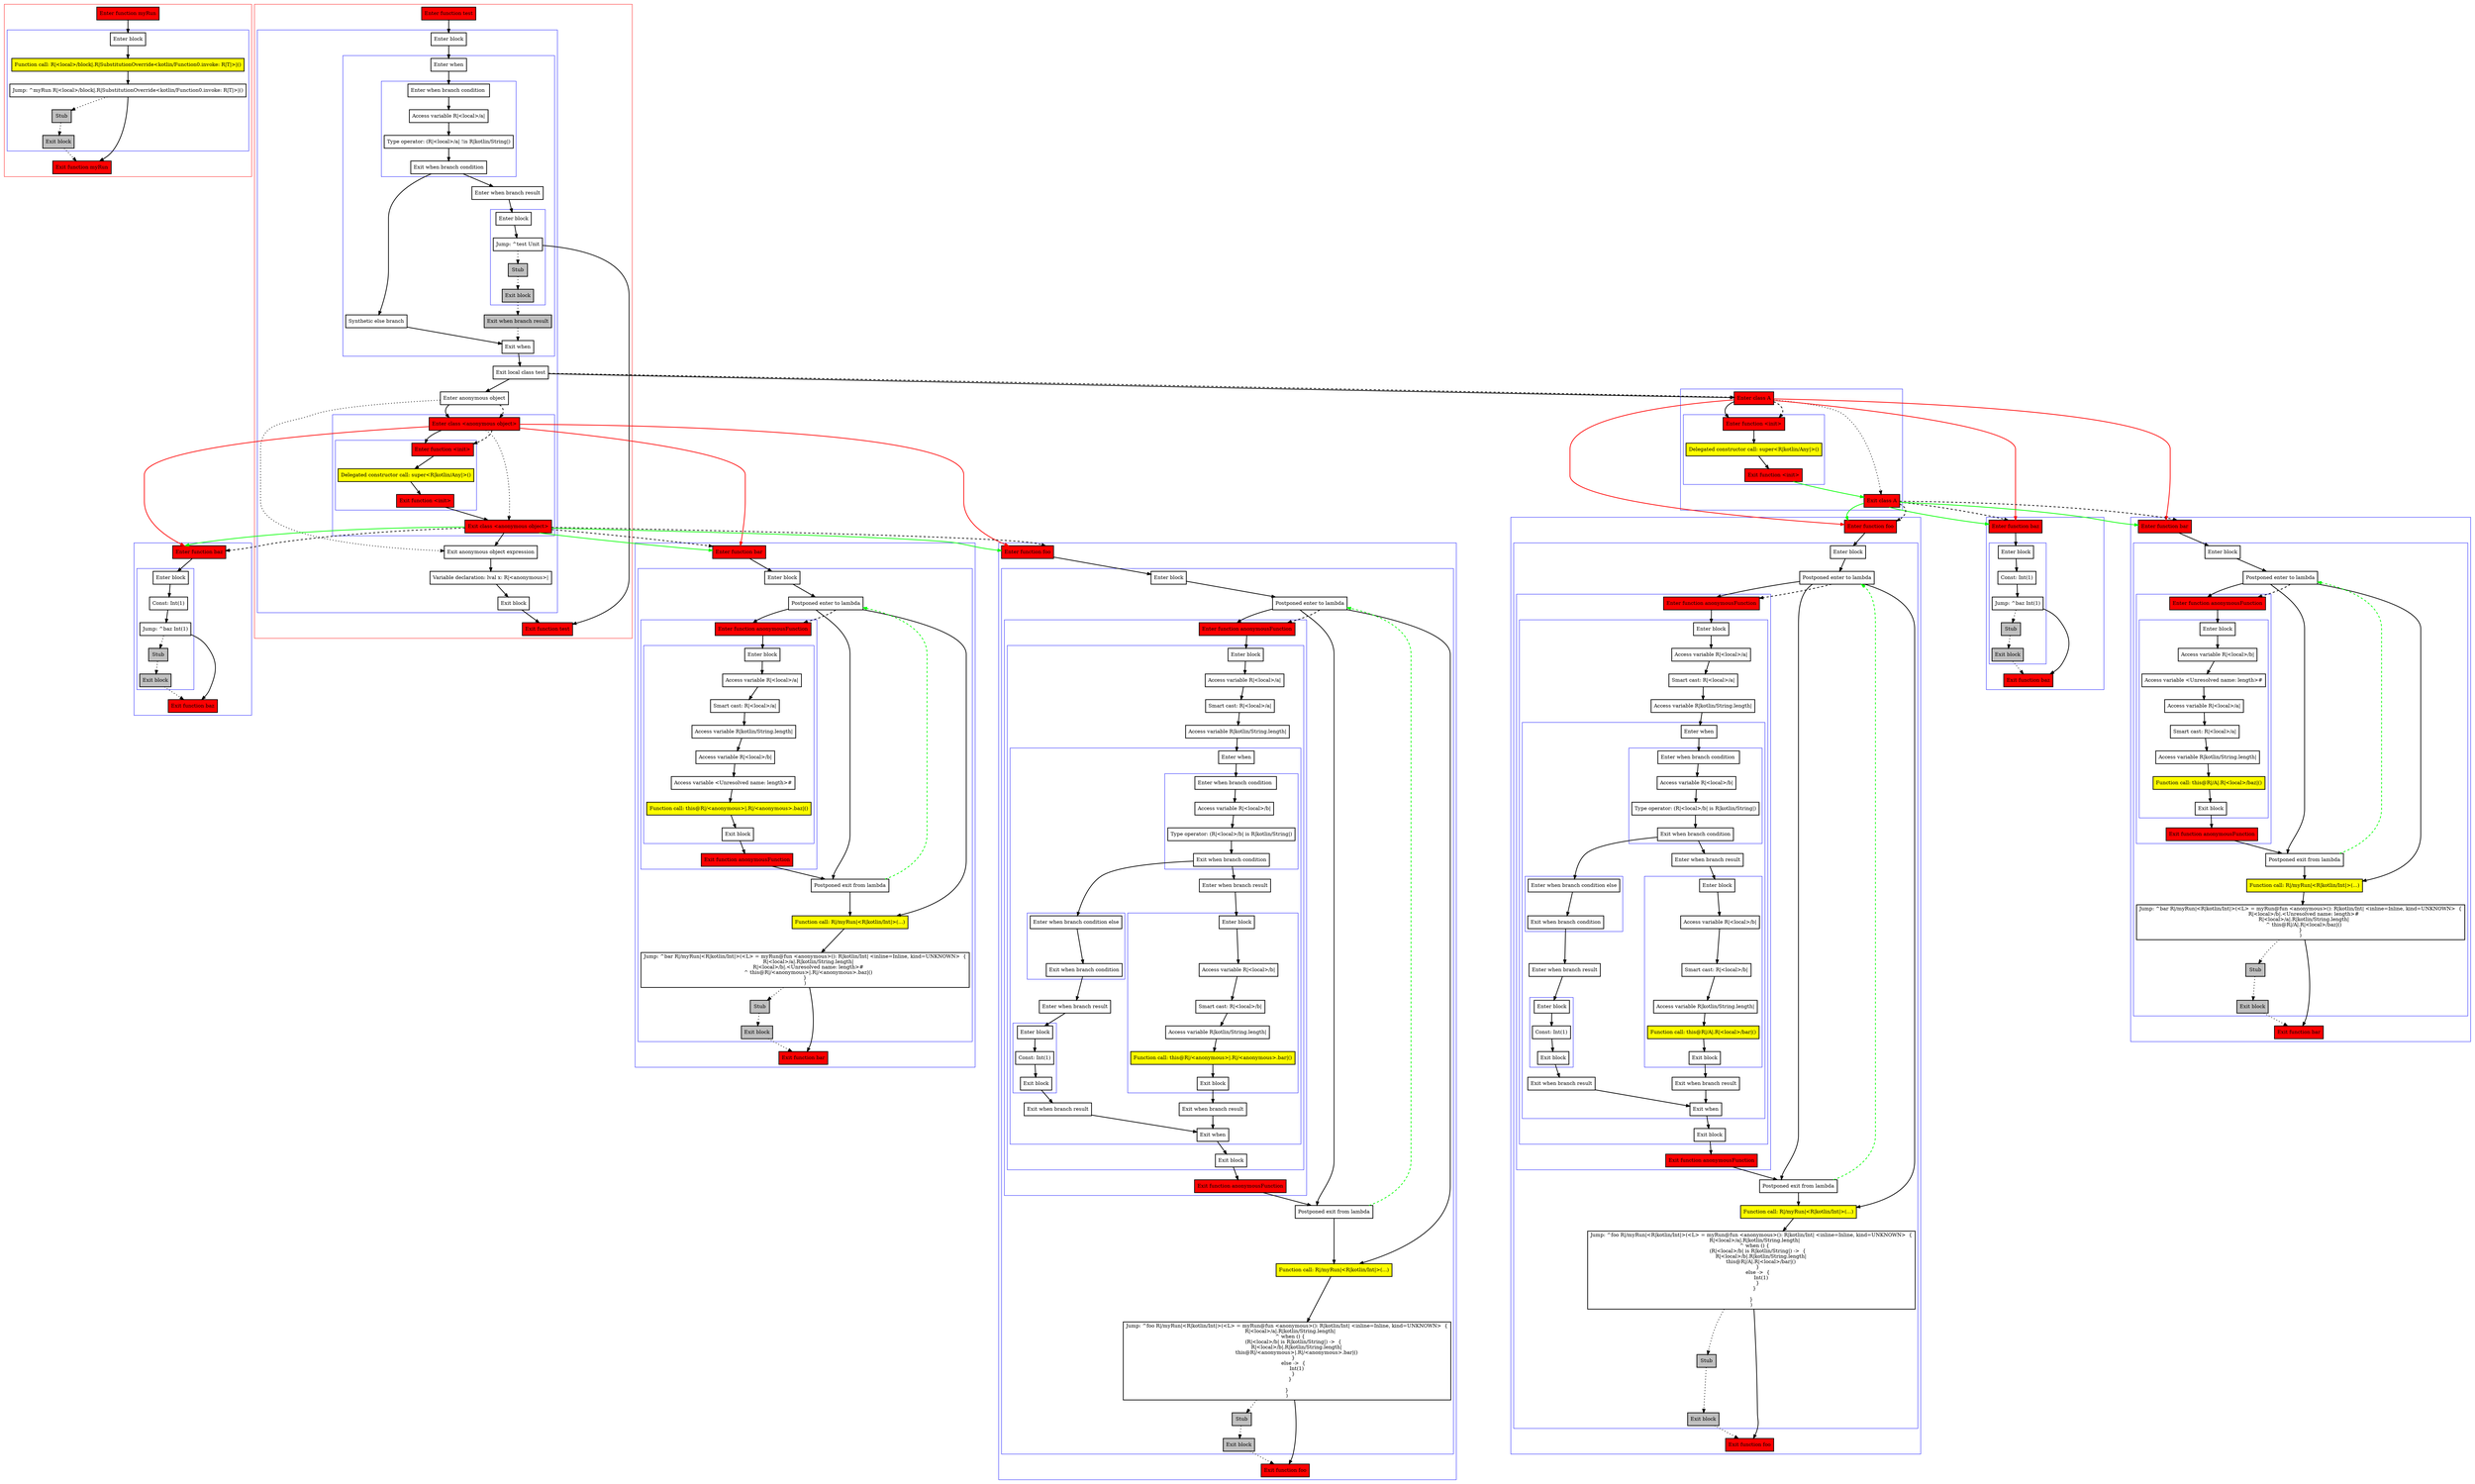 digraph localClassesWithImplicit_kt {
    graph [nodesep=3]
    node [shape=box penwidth=2]
    edge [penwidth=2]

    subgraph cluster_0 {
        color=red
        0 [label="Enter function myRun" style="filled" fillcolor=red];
        subgraph cluster_1 {
            color=blue
            1 [label="Enter block"];
            2 [label="Function call: R|<local>/block|.R|SubstitutionOverride<kotlin/Function0.invoke: R|T|>|()" style="filled" fillcolor=yellow];
            3 [label="Jump: ^myRun R|<local>/block|.R|SubstitutionOverride<kotlin/Function0.invoke: R|T|>|()"];
            4 [label="Stub" style="filled" fillcolor=gray];
            5 [label="Exit block" style="filled" fillcolor=gray];
        }
        6 [label="Exit function myRun" style="filled" fillcolor=red];
    }
    0 -> {1};
    1 -> {2};
    2 -> {3};
    3 -> {6};
    3 -> {4} [style=dotted];
    4 -> {5} [style=dotted];
    5 -> {6} [style=dotted];

    subgraph cluster_2 {
        color=red
        7 [label="Enter function test" style="filled" fillcolor=red];
        subgraph cluster_3 {
            color=blue
            8 [label="Enter block"];
            subgraph cluster_4 {
                color=blue
                9 [label="Enter when"];
                subgraph cluster_5 {
                    color=blue
                    10 [label="Enter when branch condition "];
                    11 [label="Access variable R|<local>/a|"];
                    12 [label="Type operator: (R|<local>/a| !is R|kotlin/String|)"];
                    13 [label="Exit when branch condition"];
                }
                14 [label="Synthetic else branch"];
                15 [label="Enter when branch result"];
                subgraph cluster_6 {
                    color=blue
                    16 [label="Enter block"];
                    17 [label="Jump: ^test Unit"];
                    18 [label="Stub" style="filled" fillcolor=gray];
                    19 [label="Exit block" style="filled" fillcolor=gray];
                }
                20 [label="Exit when branch result" style="filled" fillcolor=gray];
                21 [label="Exit when"];
            }
            22 [label="Exit local class test"];
            23 [label="Enter anonymous object"];
            subgraph cluster_7 {
                color=blue
                24 [label="Enter class <anonymous object>" style="filled" fillcolor=red];
                subgraph cluster_8 {
                    color=blue
                    25 [label="Enter function <init>" style="filled" fillcolor=red];
                    26 [label="Delegated constructor call: super<R|kotlin/Any|>()" style="filled" fillcolor=yellow];
                    27 [label="Exit function <init>" style="filled" fillcolor=red];
                }
                28 [label="Exit class <anonymous object>" style="filled" fillcolor=red];
            }
            29 [label="Exit anonymous object expression"];
            30 [label="Variable declaration: lval x: R|<anonymous>|"];
            31 [label="Exit block"];
        }
        32 [label="Exit function test" style="filled" fillcolor=red];
    }
    subgraph cluster_9 {
        color=blue
        33 [label="Enter function baz" style="filled" fillcolor=red];
        subgraph cluster_10 {
            color=blue
            34 [label="Enter block"];
            35 [label="Const: Int(1)"];
            36 [label="Jump: ^baz Int(1)"];
            37 [label="Stub" style="filled" fillcolor=gray];
            38 [label="Exit block" style="filled" fillcolor=gray];
        }
        39 [label="Exit function baz" style="filled" fillcolor=red];
    }
    subgraph cluster_11 {
        color=blue
        40 [label="Enter function bar" style="filled" fillcolor=red];
        subgraph cluster_12 {
            color=blue
            41 [label="Enter block"];
            42 [label="Postponed enter to lambda"];
            subgraph cluster_13 {
                color=blue
                43 [label="Enter function anonymousFunction" style="filled" fillcolor=red];
                subgraph cluster_14 {
                    color=blue
                    44 [label="Enter block"];
                    45 [label="Access variable R|<local>/a|"];
                    46 [label="Smart cast: R|<local>/a|"];
                    47 [label="Access variable R|kotlin/String.length|"];
                    48 [label="Access variable R|<local>/b|"];
                    49 [label="Access variable <Unresolved name: length>#"];
                    50 [label="Function call: this@R|/<anonymous>|.R|/<anonymous>.baz|()" style="filled" fillcolor=yellow];
                    51 [label="Exit block"];
                }
                52 [label="Exit function anonymousFunction" style="filled" fillcolor=red];
            }
            53 [label="Postponed exit from lambda"];
            54 [label="Function call: R|/myRun|<R|kotlin/Int|>(...)" style="filled" fillcolor=yellow];
            55 [label="Jump: ^bar R|/myRun|<R|kotlin/Int|>(<L> = myRun@fun <anonymous>(): R|kotlin/Int| <inline=Inline, kind=UNKNOWN>  {
    R|<local>/a|.R|kotlin/String.length|
    R|<local>/b|.<Unresolved name: length>#
    ^ this@R|/<anonymous>|.R|/<anonymous>.baz|()
}
)"];
            56 [label="Stub" style="filled" fillcolor=gray];
            57 [label="Exit block" style="filled" fillcolor=gray];
        }
        58 [label="Exit function bar" style="filled" fillcolor=red];
    }
    subgraph cluster_15 {
        color=blue
        59 [label="Enter function foo" style="filled" fillcolor=red];
        subgraph cluster_16 {
            color=blue
            60 [label="Enter block"];
            61 [label="Postponed enter to lambda"];
            subgraph cluster_17 {
                color=blue
                62 [label="Enter function anonymousFunction" style="filled" fillcolor=red];
                subgraph cluster_18 {
                    color=blue
                    63 [label="Enter block"];
                    64 [label="Access variable R|<local>/a|"];
                    65 [label="Smart cast: R|<local>/a|"];
                    66 [label="Access variable R|kotlin/String.length|"];
                    subgraph cluster_19 {
                        color=blue
                        67 [label="Enter when"];
                        subgraph cluster_20 {
                            color=blue
                            68 [label="Enter when branch condition "];
                            69 [label="Access variable R|<local>/b|"];
                            70 [label="Type operator: (R|<local>/b| is R|kotlin/String|)"];
                            71 [label="Exit when branch condition"];
                        }
                        subgraph cluster_21 {
                            color=blue
                            72 [label="Enter when branch condition else"];
                            73 [label="Exit when branch condition"];
                        }
                        74 [label="Enter when branch result"];
                        subgraph cluster_22 {
                            color=blue
                            75 [label="Enter block"];
                            76 [label="Const: Int(1)"];
                            77 [label="Exit block"];
                        }
                        78 [label="Exit when branch result"];
                        79 [label="Enter when branch result"];
                        subgraph cluster_23 {
                            color=blue
                            80 [label="Enter block"];
                            81 [label="Access variable R|<local>/b|"];
                            82 [label="Smart cast: R|<local>/b|"];
                            83 [label="Access variable R|kotlin/String.length|"];
                            84 [label="Function call: this@R|/<anonymous>|.R|/<anonymous>.bar|()" style="filled" fillcolor=yellow];
                            85 [label="Exit block"];
                        }
                        86 [label="Exit when branch result"];
                        87 [label="Exit when"];
                    }
                    88 [label="Exit block"];
                }
                89 [label="Exit function anonymousFunction" style="filled" fillcolor=red];
            }
            90 [label="Postponed exit from lambda"];
            91 [label="Function call: R|/myRun|<R|kotlin/Int|>(...)" style="filled" fillcolor=yellow];
            92 [label="Jump: ^foo R|/myRun|<R|kotlin/Int|>(<L> = myRun@fun <anonymous>(): R|kotlin/Int| <inline=Inline, kind=UNKNOWN>  {
    R|<local>/a|.R|kotlin/String.length|
    ^ when () {
        (R|<local>/b| is R|kotlin/String|) ->  {
            R|<local>/b|.R|kotlin/String.length|
            this@R|/<anonymous>|.R|/<anonymous>.bar|()
        }
        else ->  {
            Int(1)
        }
    }

}
)"];
            93 [label="Stub" style="filled" fillcolor=gray];
            94 [label="Exit block" style="filled" fillcolor=gray];
        }
        95 [label="Exit function foo" style="filled" fillcolor=red];
    }
    subgraph cluster_24 {
        color=blue
        96 [label="Enter class A" style="filled" fillcolor=red];
        subgraph cluster_25 {
            color=blue
            97 [label="Enter function <init>" style="filled" fillcolor=red];
            98 [label="Delegated constructor call: super<R|kotlin/Any|>()" style="filled" fillcolor=yellow];
            99 [label="Exit function <init>" style="filled" fillcolor=red];
        }
        100 [label="Exit class A" style="filled" fillcolor=red];
    }
    subgraph cluster_26 {
        color=blue
        101 [label="Enter function baz" style="filled" fillcolor=red];
        subgraph cluster_27 {
            color=blue
            102 [label="Enter block"];
            103 [label="Const: Int(1)"];
            104 [label="Jump: ^baz Int(1)"];
            105 [label="Stub" style="filled" fillcolor=gray];
            106 [label="Exit block" style="filled" fillcolor=gray];
        }
        107 [label="Exit function baz" style="filled" fillcolor=red];
    }
    subgraph cluster_28 {
        color=blue
        108 [label="Enter function bar" style="filled" fillcolor=red];
        subgraph cluster_29 {
            color=blue
            109 [label="Enter block"];
            110 [label="Postponed enter to lambda"];
            subgraph cluster_30 {
                color=blue
                111 [label="Enter function anonymousFunction" style="filled" fillcolor=red];
                subgraph cluster_31 {
                    color=blue
                    112 [label="Enter block"];
                    113 [label="Access variable R|<local>/b|"];
                    114 [label="Access variable <Unresolved name: length>#"];
                    115 [label="Access variable R|<local>/a|"];
                    116 [label="Smart cast: R|<local>/a|"];
                    117 [label="Access variable R|kotlin/String.length|"];
                    118 [label="Function call: this@R|/A|.R|<local>/baz|()" style="filled" fillcolor=yellow];
                    119 [label="Exit block"];
                }
                120 [label="Exit function anonymousFunction" style="filled" fillcolor=red];
            }
            121 [label="Postponed exit from lambda"];
            122 [label="Function call: R|/myRun|<R|kotlin/Int|>(...)" style="filled" fillcolor=yellow];
            123 [label="Jump: ^bar R|/myRun|<R|kotlin/Int|>(<L> = myRun@fun <anonymous>(): R|kotlin/Int| <inline=Inline, kind=UNKNOWN>  {
    R|<local>/b|.<Unresolved name: length>#
    R|<local>/a|.R|kotlin/String.length|
    ^ this@R|/A|.R|<local>/baz|()
}
)"];
            124 [label="Stub" style="filled" fillcolor=gray];
            125 [label="Exit block" style="filled" fillcolor=gray];
        }
        126 [label="Exit function bar" style="filled" fillcolor=red];
    }
    subgraph cluster_32 {
        color=blue
        127 [label="Enter function foo" style="filled" fillcolor=red];
        subgraph cluster_33 {
            color=blue
            128 [label="Enter block"];
            129 [label="Postponed enter to lambda"];
            subgraph cluster_34 {
                color=blue
                130 [label="Enter function anonymousFunction" style="filled" fillcolor=red];
                subgraph cluster_35 {
                    color=blue
                    131 [label="Enter block"];
                    132 [label="Access variable R|<local>/a|"];
                    133 [label="Smart cast: R|<local>/a|"];
                    134 [label="Access variable R|kotlin/String.length|"];
                    subgraph cluster_36 {
                        color=blue
                        135 [label="Enter when"];
                        subgraph cluster_37 {
                            color=blue
                            136 [label="Enter when branch condition "];
                            137 [label="Access variable R|<local>/b|"];
                            138 [label="Type operator: (R|<local>/b| is R|kotlin/String|)"];
                            139 [label="Exit when branch condition"];
                        }
                        subgraph cluster_38 {
                            color=blue
                            140 [label="Enter when branch condition else"];
                            141 [label="Exit when branch condition"];
                        }
                        142 [label="Enter when branch result"];
                        subgraph cluster_39 {
                            color=blue
                            143 [label="Enter block"];
                            144 [label="Const: Int(1)"];
                            145 [label="Exit block"];
                        }
                        146 [label="Exit when branch result"];
                        147 [label="Enter when branch result"];
                        subgraph cluster_40 {
                            color=blue
                            148 [label="Enter block"];
                            149 [label="Access variable R|<local>/b|"];
                            150 [label="Smart cast: R|<local>/b|"];
                            151 [label="Access variable R|kotlin/String.length|"];
                            152 [label="Function call: this@R|/A|.R|<local>/bar|()" style="filled" fillcolor=yellow];
                            153 [label="Exit block"];
                        }
                        154 [label="Exit when branch result"];
                        155 [label="Exit when"];
                    }
                    156 [label="Exit block"];
                }
                157 [label="Exit function anonymousFunction" style="filled" fillcolor=red];
            }
            158 [label="Postponed exit from lambda"];
            159 [label="Function call: R|/myRun|<R|kotlin/Int|>(...)" style="filled" fillcolor=yellow];
            160 [label="Jump: ^foo R|/myRun|<R|kotlin/Int|>(<L> = myRun@fun <anonymous>(): R|kotlin/Int| <inline=Inline, kind=UNKNOWN>  {
    R|<local>/a|.R|kotlin/String.length|
    ^ when () {
        (R|<local>/b| is R|kotlin/String|) ->  {
            R|<local>/b|.R|kotlin/String.length|
            this@R|/A|.R|<local>/bar|()
        }
        else ->  {
            Int(1)
        }
    }

}
)"];
            161 [label="Stub" style="filled" fillcolor=gray];
            162 [label="Exit block" style="filled" fillcolor=gray];
        }
        163 [label="Exit function foo" style="filled" fillcolor=red];
    }
    7 -> {8};
    8 -> {9};
    9 -> {10};
    10 -> {11};
    11 -> {12};
    12 -> {13};
    13 -> {14 15};
    14 -> {21};
    15 -> {16};
    16 -> {17};
    17 -> {32};
    17 -> {18} [style=dotted];
    18 -> {19} [style=dotted];
    19 -> {20} [style=dotted];
    20 -> {21} [style=dotted];
    21 -> {22};
    22 -> {23 96};
    22 -> {96} [style=dashed];
    23 -> {24};
    23 -> {29} [style=dotted];
    23 -> {24} [style=dashed];
    24 -> {25};
    24 -> {33 40 59} [color=red];
    24 -> {28} [style=dotted];
    24 -> {25} [style=dashed];
    25 -> {26};
    26 -> {27};
    27 -> {28};
    28 -> {29};
    28 -> {33 40 59} [color=green];
    28 -> {33 40 59} [style=dashed];
    29 -> {30};
    30 -> {31};
    31 -> {32};
    33 -> {34};
    34 -> {35};
    35 -> {36};
    36 -> {39};
    36 -> {37} [style=dotted];
    37 -> {38} [style=dotted];
    38 -> {39} [style=dotted];
    40 -> {41};
    41 -> {42};
    42 -> {43 53 54};
    42 -> {43} [style=dashed];
    43 -> {44};
    44 -> {45};
    45 -> {46};
    46 -> {47};
    47 -> {48};
    48 -> {49};
    49 -> {50};
    50 -> {51};
    51 -> {52};
    52 -> {53};
    53 -> {54};
    53 -> {42} [color=green style=dashed];
    54 -> {55};
    55 -> {58};
    55 -> {56} [style=dotted];
    56 -> {57} [style=dotted];
    57 -> {58} [style=dotted];
    59 -> {60};
    60 -> {61};
    61 -> {62 90 91};
    61 -> {62} [style=dashed];
    62 -> {63};
    63 -> {64};
    64 -> {65};
    65 -> {66};
    66 -> {67};
    67 -> {68};
    68 -> {69};
    69 -> {70};
    70 -> {71};
    71 -> {72 79};
    72 -> {73};
    73 -> {74};
    74 -> {75};
    75 -> {76};
    76 -> {77};
    77 -> {78};
    78 -> {87};
    79 -> {80};
    80 -> {81};
    81 -> {82};
    82 -> {83};
    83 -> {84};
    84 -> {85};
    85 -> {86};
    86 -> {87};
    87 -> {88};
    88 -> {89};
    89 -> {90};
    90 -> {91};
    90 -> {61} [color=green style=dashed];
    91 -> {92};
    92 -> {95};
    92 -> {93} [style=dotted];
    93 -> {94} [style=dotted];
    94 -> {95} [style=dotted];
    96 -> {97};
    96 -> {101 108 127} [color=red];
    96 -> {100} [style=dotted];
    96 -> {97} [style=dashed];
    97 -> {98};
    98 -> {99};
    99 -> {100} [color=green];
    100 -> {101 108 127} [color=green];
    100 -> {101 108 127} [style=dashed];
    101 -> {102};
    102 -> {103};
    103 -> {104};
    104 -> {107};
    104 -> {105} [style=dotted];
    105 -> {106} [style=dotted];
    106 -> {107} [style=dotted];
    108 -> {109};
    109 -> {110};
    110 -> {111 121 122};
    110 -> {111} [style=dashed];
    111 -> {112};
    112 -> {113};
    113 -> {114};
    114 -> {115};
    115 -> {116};
    116 -> {117};
    117 -> {118};
    118 -> {119};
    119 -> {120};
    120 -> {121};
    121 -> {122};
    121 -> {110} [color=green style=dashed];
    122 -> {123};
    123 -> {126};
    123 -> {124} [style=dotted];
    124 -> {125} [style=dotted];
    125 -> {126} [style=dotted];
    127 -> {128};
    128 -> {129};
    129 -> {130 158 159};
    129 -> {130} [style=dashed];
    130 -> {131};
    131 -> {132};
    132 -> {133};
    133 -> {134};
    134 -> {135};
    135 -> {136};
    136 -> {137};
    137 -> {138};
    138 -> {139};
    139 -> {140 147};
    140 -> {141};
    141 -> {142};
    142 -> {143};
    143 -> {144};
    144 -> {145};
    145 -> {146};
    146 -> {155};
    147 -> {148};
    148 -> {149};
    149 -> {150};
    150 -> {151};
    151 -> {152};
    152 -> {153};
    153 -> {154};
    154 -> {155};
    155 -> {156};
    156 -> {157};
    157 -> {158};
    158 -> {159};
    158 -> {129} [color=green style=dashed];
    159 -> {160};
    160 -> {163};
    160 -> {161} [style=dotted];
    161 -> {162} [style=dotted];
    162 -> {163} [style=dotted];

}
